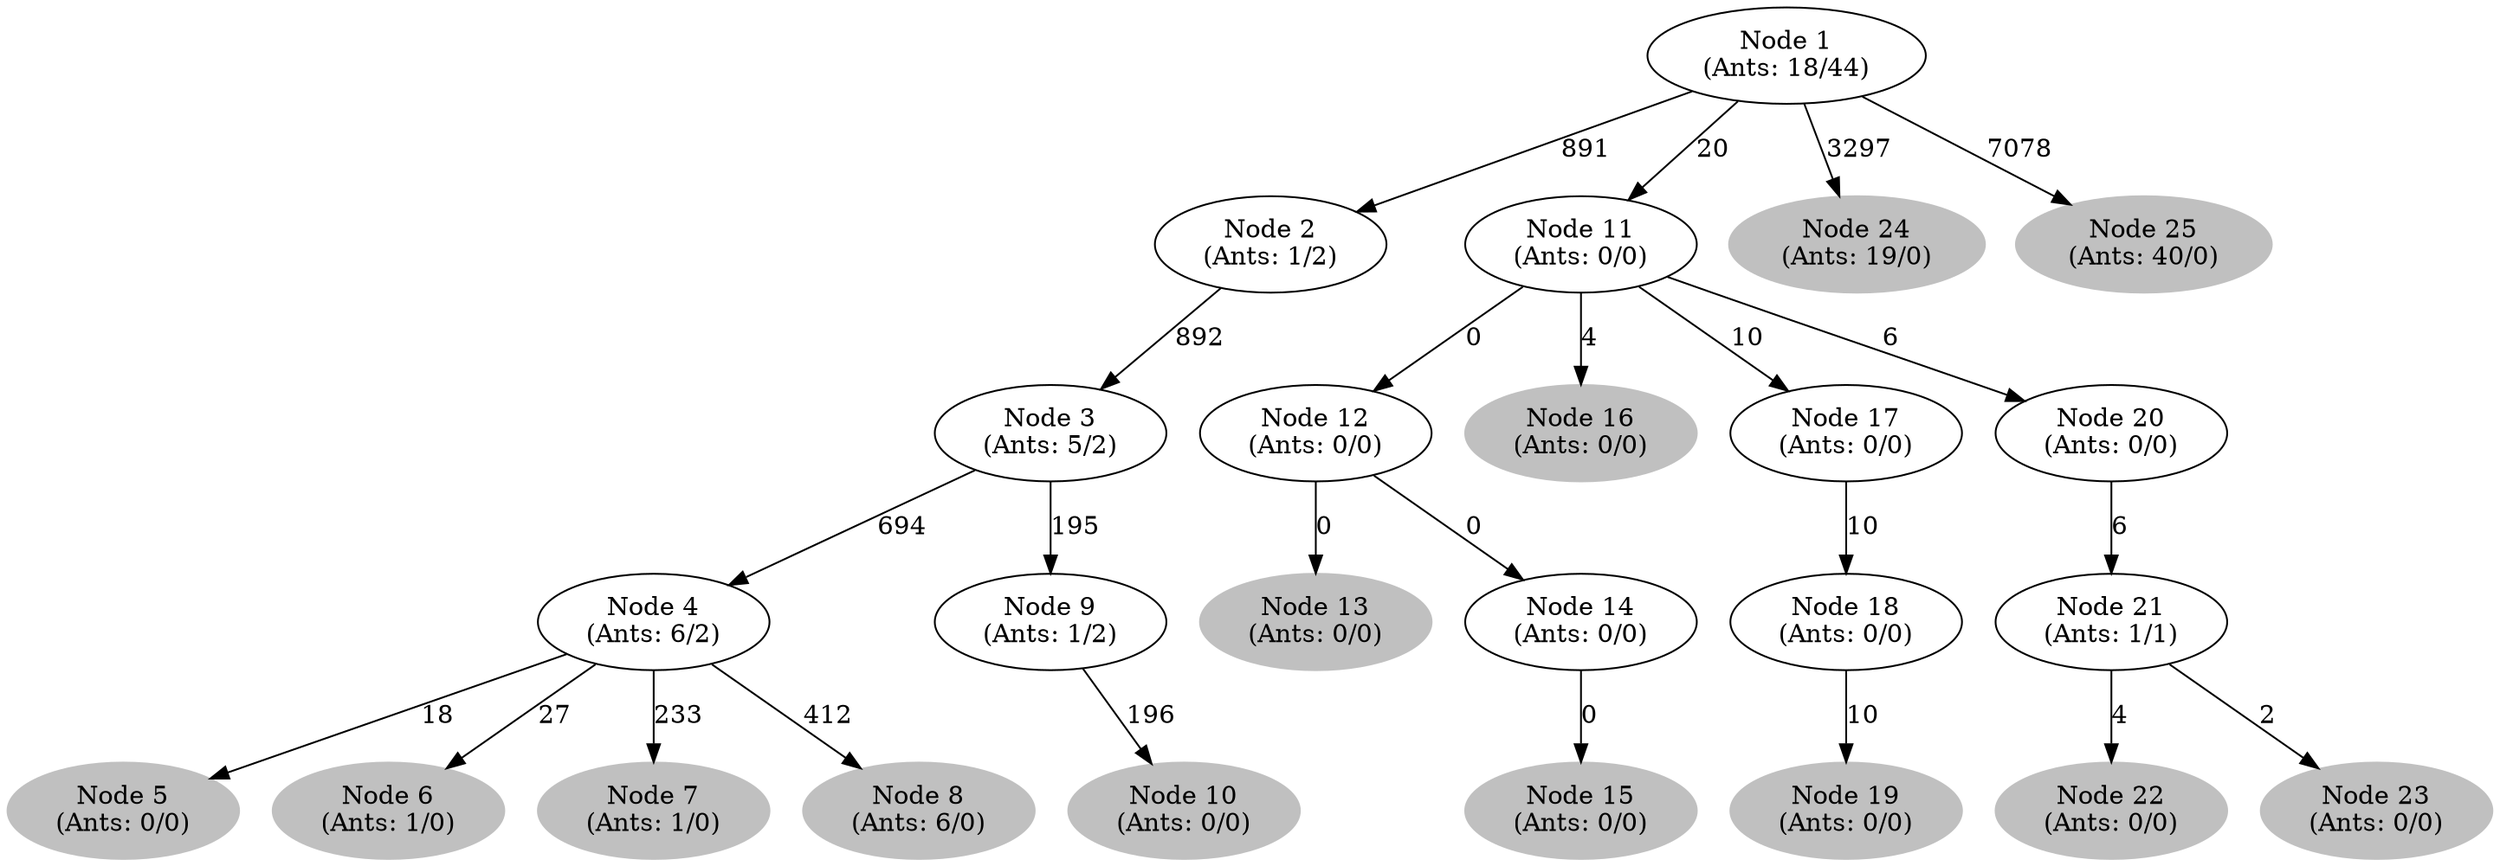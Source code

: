 digraph G {
	
	 "Node 1\n(Ants: 18/44)" -> "Node 2\n(Ants: 1/2)" [label=891];
	 "Node 2\n(Ants: 1/2)" -> "Node 3\n(Ants: 5/2)" [label=892];
	 "Node 3\n(Ants: 5/2)" -> "Node 4\n(Ants: 6/2)" [label=694];
	 "Node 5\n(Ants: 0/0)" [style=filled,color="gray"];
	"Node 4\n(Ants: 6/2)" -> "Node 5\n(Ants: 0/0)" [label=18];
	 "Node 6\n(Ants: 1/0)" [style=filled,color="gray"];
	"Node 4\n(Ants: 6/2)" -> "Node 6\n(Ants: 1/0)" [label=27];
	 "Node 7\n(Ants: 1/0)" [style=filled,color="gray"];
	"Node 4\n(Ants: 6/2)" -> "Node 7\n(Ants: 1/0)" [label=233];
	 "Node 8\n(Ants: 6/0)" [style=filled,color="gray"];
	"Node 4\n(Ants: 6/2)" -> "Node 8\n(Ants: 6/0)" [label=412];
	 "Node 3\n(Ants: 5/2)" -> "Node 9\n(Ants: 1/2)" [label=195];
	 "Node 10\n(Ants: 0/0)" [style=filled,color="gray"];
	"Node 9\n(Ants: 1/2)" -> "Node 10\n(Ants: 0/0)" [label=196];
	 "Node 1\n(Ants: 18/44)" -> "Node 11\n(Ants: 0/0)" [label=20];
	 "Node 11\n(Ants: 0/0)" -> "Node 12\n(Ants: 0/0)" [label=0];
	 "Node 13\n(Ants: 0/0)" [style=filled,color="gray"];
	"Node 12\n(Ants: 0/0)" -> "Node 13\n(Ants: 0/0)" [label=0];
	 "Node 12\n(Ants: 0/0)" -> "Node 14\n(Ants: 0/0)" [label=0];
	 "Node 15\n(Ants: 0/0)" [style=filled,color="gray"];
	"Node 14\n(Ants: 0/0)" -> "Node 15\n(Ants: 0/0)" [label=0];
	 "Node 16\n(Ants: 0/0)" [style=filled,color="gray"];
	"Node 11\n(Ants: 0/0)" -> "Node 16\n(Ants: 0/0)" [label=4];
	 "Node 11\n(Ants: 0/0)" -> "Node 17\n(Ants: 0/0)" [label=10];
	 "Node 17\n(Ants: 0/0)" -> "Node 18\n(Ants: 0/0)" [label=10];
	 "Node 19\n(Ants: 0/0)" [style=filled,color="gray"];
	"Node 18\n(Ants: 0/0)" -> "Node 19\n(Ants: 0/0)" [label=10];
	 "Node 11\n(Ants: 0/0)" -> "Node 20\n(Ants: 0/0)" [label=6];
	 "Node 20\n(Ants: 0/0)" -> "Node 21\n(Ants: 1/1)" [label=6];
	 "Node 22\n(Ants: 0/0)" [style=filled,color="gray"];
	"Node 21\n(Ants: 1/1)" -> "Node 22\n(Ants: 0/0)" [label=4];
	 "Node 23\n(Ants: 0/0)" [style=filled,color="gray"];
	"Node 21\n(Ants: 1/1)" -> "Node 23\n(Ants: 0/0)" [label=2];
	 "Node 24\n(Ants: 19/0)" [style=filled,color="gray"];
	"Node 1\n(Ants: 18/44)" -> "Node 24\n(Ants: 19/0)" [label=3297];
	 "Node 25\n(Ants: 40/0)" [style=filled,color="gray"];
	"Node 1\n(Ants: 18/44)" -> "Node 25\n(Ants: 40/0)" [label=7078];
	 
}
